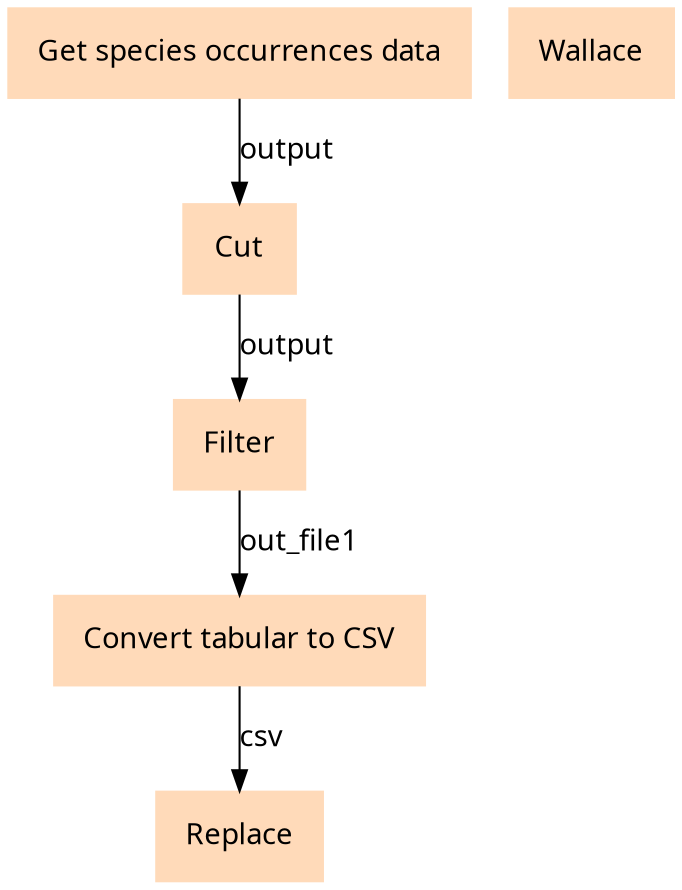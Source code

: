 digraph main {
  node [fontname="Atkinson Hyperlegible", shape=box, color=white,style=filled,color=peachpuff,margin="0.2,0.2"];
  edge [fontname="Atkinson Hyperlegible"];
  0[label="Get species occurrences data"]
  1[label="Wallace"]
  2[label="Cut"]
  0 -> 2 [label="output"]
  3[label="Filter"]
  2 -> 3 [label="output"]
  4[label="Convert tabular to CSV"]
  3 -> 4 [label="out_file1"]
  5[label="Replace"]
  4 -> 5 [label="csv"]
}